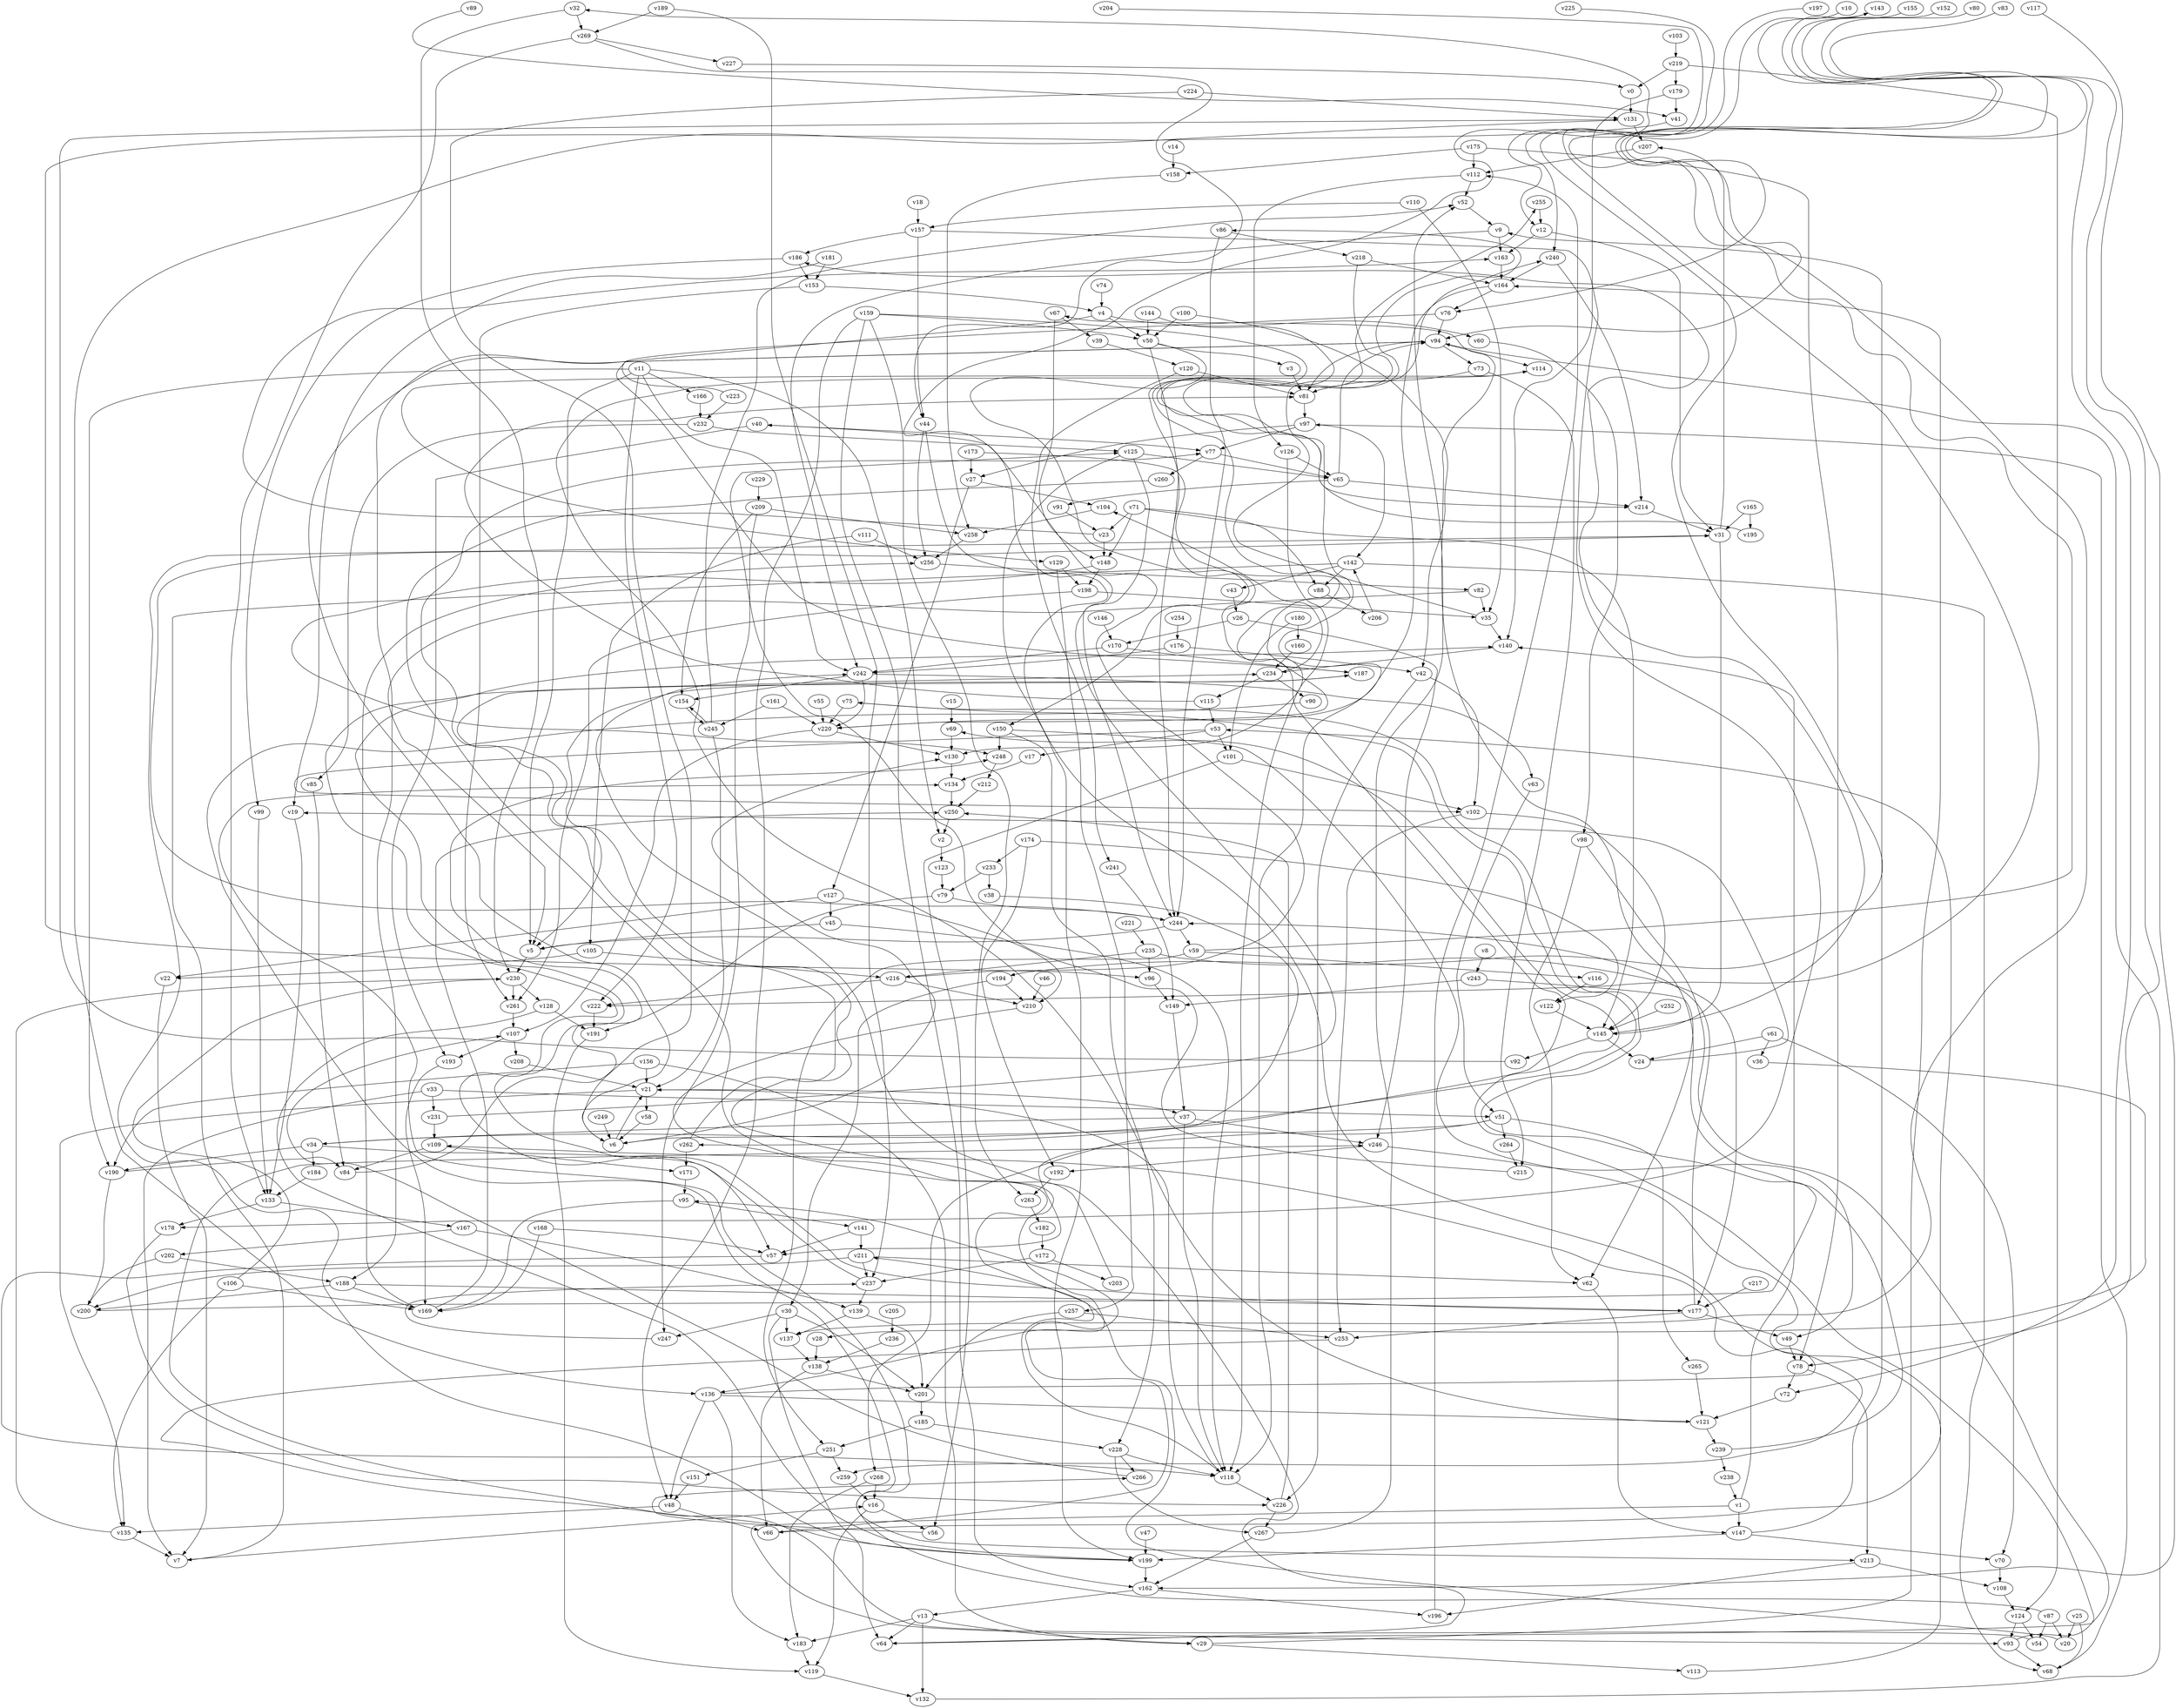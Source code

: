 // Benchmark game 397 - 270 vertices
// time_bound: 22
// targets: v3
digraph G {
    v0 [name="v0", player=0];
    v1 [name="v1", player=0];
    v2 [name="v2", player=0];
    v3 [name="v3", player=0, target=1];
    v4 [name="v4", player=0];
    v5 [name="v5", player=1];
    v6 [name="v6", player=1];
    v7 [name="v7", player=0];
    v8 [name="v8", player=1];
    v9 [name="v9", player=1];
    v10 [name="v10", player=0];
    v11 [name="v11", player=0];
    v12 [name="v12", player=0];
    v13 [name="v13", player=0];
    v14 [name="v14", player=1];
    v15 [name="v15", player=0];
    v16 [name="v16", player=1];
    v17 [name="v17", player=0];
    v18 [name="v18", player=0];
    v19 [name="v19", player=0];
    v20 [name="v20", player=1];
    v21 [name="v21", player=0];
    v22 [name="v22", player=0];
    v23 [name="v23", player=0];
    v24 [name="v24", player=0];
    v25 [name="v25", player=1];
    v26 [name="v26", player=0];
    v27 [name="v27", player=1];
    v28 [name="v28", player=1];
    v29 [name="v29", player=1];
    v30 [name="v30", player=0];
    v31 [name="v31", player=0];
    v32 [name="v32", player=0];
    v33 [name="v33", player=1];
    v34 [name="v34", player=1];
    v35 [name="v35", player=0];
    v36 [name="v36", player=0];
    v37 [name="v37", player=1];
    v38 [name="v38", player=0];
    v39 [name="v39", player=0];
    v40 [name="v40", player=1];
    v41 [name="v41", player=0];
    v42 [name="v42", player=1];
    v43 [name="v43", player=0];
    v44 [name="v44", player=1];
    v45 [name="v45", player=1];
    v46 [name="v46", player=0];
    v47 [name="v47", player=0];
    v48 [name="v48", player=1];
    v49 [name="v49", player=1];
    v50 [name="v50", player=0];
    v51 [name="v51", player=0];
    v52 [name="v52", player=0];
    v53 [name="v53", player=1];
    v54 [name="v54", player=1];
    v55 [name="v55", player=1];
    v56 [name="v56", player=1];
    v57 [name="v57", player=0];
    v58 [name="v58", player=0];
    v59 [name="v59", player=1];
    v60 [name="v60", player=1];
    v61 [name="v61", player=1];
    v62 [name="v62", player=1];
    v63 [name="v63", player=1];
    v64 [name="v64", player=1];
    v65 [name="v65", player=1];
    v66 [name="v66", player=1];
    v67 [name="v67", player=1];
    v68 [name="v68", player=1];
    v69 [name="v69", player=0];
    v70 [name="v70", player=1];
    v71 [name="v71", player=0];
    v72 [name="v72", player=0];
    v73 [name="v73", player=0];
    v74 [name="v74", player=0];
    v75 [name="v75", player=1];
    v76 [name="v76", player=0];
    v77 [name="v77", player=1];
    v78 [name="v78", player=0];
    v79 [name="v79", player=1];
    v80 [name="v80", player=0];
    v81 [name="v81", player=0];
    v82 [name="v82", player=1];
    v83 [name="v83", player=0];
    v84 [name="v84", player=1];
    v85 [name="v85", player=1];
    v86 [name="v86", player=0];
    v87 [name="v87", player=1];
    v88 [name="v88", player=1];
    v89 [name="v89", player=0];
    v90 [name="v90", player=0];
    v91 [name="v91", player=0];
    v92 [name="v92", player=1];
    v93 [name="v93", player=1];
    v94 [name="v94", player=1];
    v95 [name="v95", player=1];
    v96 [name="v96", player=1];
    v97 [name="v97", player=0];
    v98 [name="v98", player=0];
    v99 [name="v99", player=0];
    v100 [name="v100", player=0];
    v101 [name="v101", player=1];
    v102 [name="v102", player=1];
    v103 [name="v103", player=1];
    v104 [name="v104", player=1];
    v105 [name="v105", player=1];
    v106 [name="v106", player=0];
    v107 [name="v107", player=0];
    v108 [name="v108", player=0];
    v109 [name="v109", player=0];
    v110 [name="v110", player=1];
    v111 [name="v111", player=0];
    v112 [name="v112", player=0];
    v113 [name="v113", player=0];
    v114 [name="v114", player=1];
    v115 [name="v115", player=0];
    v116 [name="v116", player=0];
    v117 [name="v117", player=0];
    v118 [name="v118", player=1];
    v119 [name="v119", player=1];
    v120 [name="v120", player=0];
    v121 [name="v121", player=0];
    v122 [name="v122", player=1];
    v123 [name="v123", player=1];
    v124 [name="v124", player=0];
    v125 [name="v125", player=1];
    v126 [name="v126", player=1];
    v127 [name="v127", player=1];
    v128 [name="v128", player=0];
    v129 [name="v129", player=0];
    v130 [name="v130", player=0];
    v131 [name="v131", player=1];
    v132 [name="v132", player=0];
    v133 [name="v133", player=0];
    v134 [name="v134", player=0];
    v135 [name="v135", player=0];
    v136 [name="v136", player=0];
    v137 [name="v137", player=0];
    v138 [name="v138", player=1];
    v139 [name="v139", player=0];
    v140 [name="v140", player=0];
    v141 [name="v141", player=1];
    v142 [name="v142", player=0];
    v143 [name="v143", player=0];
    v144 [name="v144", player=0];
    v145 [name="v145", player=0];
    v146 [name="v146", player=1];
    v147 [name="v147", player=1];
    v148 [name="v148", player=0];
    v149 [name="v149", player=1];
    v150 [name="v150", player=0];
    v151 [name="v151", player=0];
    v152 [name="v152", player=0];
    v153 [name="v153", player=1];
    v154 [name="v154", player=0];
    v155 [name="v155", player=1];
    v156 [name="v156", player=1];
    v157 [name="v157", player=0];
    v158 [name="v158", player=1];
    v159 [name="v159", player=0];
    v160 [name="v160", player=1];
    v161 [name="v161", player=1];
    v162 [name="v162", player=0];
    v163 [name="v163", player=0];
    v164 [name="v164", player=0];
    v165 [name="v165", player=1];
    v166 [name="v166", player=1];
    v167 [name="v167", player=0];
    v168 [name="v168", player=1];
    v169 [name="v169", player=0];
    v170 [name="v170", player=1];
    v171 [name="v171", player=0];
    v172 [name="v172", player=1];
    v173 [name="v173", player=0];
    v174 [name="v174", player=1];
    v175 [name="v175", player=0];
    v176 [name="v176", player=0];
    v177 [name="v177", player=0];
    v178 [name="v178", player=0];
    v179 [name="v179", player=0];
    v180 [name="v180", player=1];
    v181 [name="v181", player=1];
    v182 [name="v182", player=0];
    v183 [name="v183", player=0];
    v184 [name="v184", player=1];
    v185 [name="v185", player=0];
    v186 [name="v186", player=1];
    v187 [name="v187", player=0];
    v188 [name="v188", player=0];
    v189 [name="v189", player=0];
    v190 [name="v190", player=1];
    v191 [name="v191", player=0];
    v192 [name="v192", player=1];
    v193 [name="v193", player=1];
    v194 [name="v194", player=0];
    v195 [name="v195", player=0];
    v196 [name="v196", player=0];
    v197 [name="v197", player=1];
    v198 [name="v198", player=0];
    v199 [name="v199", player=1];
    v200 [name="v200", player=1];
    v201 [name="v201", player=0];
    v202 [name="v202", player=1];
    v203 [name="v203", player=1];
    v204 [name="v204", player=0];
    v205 [name="v205", player=0];
    v206 [name="v206", player=1];
    v207 [name="v207", player=0];
    v208 [name="v208", player=0];
    v209 [name="v209", player=0];
    v210 [name="v210", player=1];
    v211 [name="v211", player=1];
    v212 [name="v212", player=1];
    v213 [name="v213", player=1];
    v214 [name="v214", player=0];
    v215 [name="v215", player=1];
    v216 [name="v216", player=0];
    v217 [name="v217", player=0];
    v218 [name="v218", player=0];
    v219 [name="v219", player=0];
    v220 [name="v220", player=0];
    v221 [name="v221", player=1];
    v222 [name="v222", player=1];
    v223 [name="v223", player=0];
    v224 [name="v224", player=1];
    v225 [name="v225", player=0];
    v226 [name="v226", player=1];
    v227 [name="v227", player=1];
    v228 [name="v228", player=0];
    v229 [name="v229", player=0];
    v230 [name="v230", player=1];
    v231 [name="v231", player=1];
    v232 [name="v232", player=1];
    v233 [name="v233", player=0];
    v234 [name="v234", player=1];
    v235 [name="v235", player=1];
    v236 [name="v236", player=0];
    v237 [name="v237", player=0];
    v238 [name="v238", player=1];
    v239 [name="v239", player=0];
    v240 [name="v240", player=1];
    v241 [name="v241", player=0];
    v242 [name="v242", player=1];
    v243 [name="v243", player=1];
    v244 [name="v244", player=0];
    v245 [name="v245", player=1];
    v246 [name="v246", player=0];
    v247 [name="v247", player=0];
    v248 [name="v248", player=0];
    v249 [name="v249", player=0];
    v250 [name="v250", player=0];
    v251 [name="v251", player=0];
    v252 [name="v252", player=1];
    v253 [name="v253", player=1];
    v254 [name="v254", player=0];
    v255 [name="v255", player=0];
    v256 [name="v256", player=1];
    v257 [name="v257", player=0];
    v258 [name="v258", player=1];
    v259 [name="v259", player=0];
    v260 [name="v260", player=0];
    v261 [name="v261", player=0];
    v262 [name="v262", player=1];
    v263 [name="v263", player=0];
    v264 [name="v264", player=1];
    v265 [name="v265", player=0];
    v266 [name="v266", player=0];
    v267 [name="v267", player=1];
    v268 [name="v268", player=0];
    v269 [name="v269", player=1];

    v0 -> v131;
    v1 -> v93 [constraint="t mod 2 == 0"];
    v2 -> v123;
    v3 -> v81;
    v4 -> v50;
    v5 -> v230;
    v6 -> v130 [constraint="t < 10"];
    v7 -> v16 [constraint="t >= 3"];
    v8 -> v243;
    v9 -> v163;
    v10 -> v222 [constraint="t < 12"];
    v11 -> v2;
    v12 -> v163;
    v13 -> v132;
    v14 -> v158;
    v15 -> v69;
    v16 -> v119;
    v17 -> v134;
    v18 -> v157;
    v19 -> v133;
    v20 -> v211 [constraint="t < 7"];
    v21 -> v135;
    v22 -> v7;
    v23 -> v163 [constraint="t < 11"];
    v24 -> v19 [constraint="t mod 3 == 0"];
    v25 -> v68;
    v26 -> v170;
    v27 -> v127;
    v28 -> v138;
    v29 -> v164;
    v30 -> v201;
    v31 -> v145;
    v32 -> v269;
    v33 -> v231;
    v34 -> v75 [constraint="t >= 5"];
    v35 -> v255 [constraint="t mod 4 == 1"];
    v36 -> v28 [constraint="t >= 2"];
    v37 -> v34;
    v38 -> v6 [constraint="t >= 1"];
    v39 -> v120;
    v40 -> v193;
    v41 -> v96 [constraint="t mod 4 == 2"];
    v42 -> v226;
    v43 -> v26;
    v44 -> v259 [constraint="t mod 2 == 1"];
    v45 -> v118;
    v46 -> v210;
    v47 -> v199;
    v48 -> v135;
    v49 -> v78;
    v50 -> v150 [constraint="t < 13"];
    v51 -> v57 [constraint="t < 8"];
    v52 -> v9;
    v53 -> v102 [constraint="t mod 2 == 1"];
    v54 -> v246 [constraint="t >= 1"];
    v55 -> v220;
    v56 -> v266 [constraint="t < 9"];
    v57 -> v118 [constraint="t mod 4 == 3"];
    v58 -> v6;
    v59 -> v143 [constraint="t >= 4"];
    v60 -> v98;
    v61 -> v70;
    v62 -> v147;
    v63 -> v51;
    v64 -> v242 [constraint="t mod 3 == 0"];
    v65 -> v214;
    v66 -> v95 [constraint="t < 14"];
    v67 -> v148;
    v68 -> v97;
    v69 -> v130;
    v70 -> v108;
    v71 -> v23;
    v72 -> v121;
    v73 -> v81;
    v74 -> v4;
    v75 -> v220;
    v76 -> v187 [constraint="t < 13"];
    v77 -> v65;
    v78 -> v72;
    v79 -> v244;
    v80 -> v72 [constraint="t < 7"];
    v81 -> v97;
    v82 -> v5 [constraint="t < 11"];
    v83 -> v78 [constraint="t >= 5"];
    v84 -> v248 [constraint="t >= 1"];
    v85 -> v84;
    v86 -> v244;
    v87 -> v134 [constraint="t mod 2 == 0"];
    v88 -> v206;
    v89 -> v41 [constraint="t mod 4 == 3"];
    v90 -> v213 [constraint="t mod 4 == 1"];
    v91 -> v23;
    v92 -> v131 [constraint="t < 15"];
    v93 -> v69 [constraint="t < 13"];
    v94 -> v6 [constraint="t < 12"];
    v95 -> v141;
    v96 -> v149;
    v97 -> v77;
    v98 -> v64 [constraint="t >= 1"];
    v99 -> v133;
    v100 -> v42;
    v101 -> v102;
    v102 -> v253;
    v103 -> v219;
    v104 -> v258;
    v105 -> v216;
    v106 -> v230 [constraint="t < 8"];
    v107 -> v193;
    v108 -> v124;
    v109 -> v171;
    v110 -> v157;
    v111 -> v256;
    v112 -> v52;
    v113 -> v53;
    v114 -> v129 [constraint="t mod 2 == 0"];
    v115 -> v81 [constraint="t mod 5 == 4"];
    v116 -> v122;
    v117 -> v162 [constraint="t >= 5"];
    v118 -> v226;
    v119 -> v132;
    v120 -> v241;
    v121 -> v114 [constraint="t < 7"];
    v122 -> v145;
    v123 -> v79;
    v124 -> v93;
    v125 -> v244;
    v126 -> v65;
    v127 -> v210;
    v128 -> v199 [constraint="t < 11"];
    v129 -> v198;
    v130 -> v134;
    v131 -> v136 [constraint="t mod 2 == 0"];
    v132 -> v94;
    v133 -> v167;
    v134 -> v250;
    v135 -> v230;
    v136 -> v109 [constraint="t < 5"];
    v137 -> v138;
    v138 -> v66;
    v139 -> v201;
    v140 -> v234;
    v141 -> v57;
    v142 -> v88;
    v143 -> v137 [constraint="t >= 5"];
    v144 -> v220 [constraint="t mod 5 == 3"];
    v145 -> v186 [constraint="t >= 1"];
    v146 -> v170;
    v147 -> v70;
    v148 -> v248 [constraint="t < 9"];
    v149 -> v37;
    v150 -> v66 [constraint="t >= 2"];
    v151 -> v48;
    v152 -> v76 [constraint="t mod 5 == 3"];
    v153 -> v261;
    v154 -> v245;
    v155 -> v94 [constraint="t < 6"];
    v156 -> v29;
    v157 -> v178 [constraint="t mod 2 == 1"];
    v158 -> v258;
    v159 -> v262 [constraint="t mod 5 == 3"];
    v160 -> v234;
    v161 -> v220;
    v162 -> v13;
    v163 -> v164;
    v164 -> v118;
    v165 -> v31;
    v166 -> v232;
    v167 -> v202;
    v168 -> v57;
    v169 -> v256;
    v170 -> v187;
    v171 -> v95;
    v172 -> v237;
    v173 -> v130 [constraint="t < 8"];
    v174 -> v233;
    v175 -> v112;
    v176 -> v42;
    v177 -> v140 [constraint="t < 7"];
    v178 -> v226 [constraint="t >= 4"];
    v179 -> v41;
    v180 -> v101;
    v181 -> v19;
    v182 -> v172;
    v183 -> v119;
    v184 -> v133;
    v185 -> v228;
    v186 -> v99;
    v187 -> v5 [constraint="t < 14"];
    v188 -> v200;
    v189 -> v269;
    v190 -> v84 [constraint="t mod 5 == 3"];
    v191 -> v119;
    v192 -> v263;
    v193 -> v169;
    v194 -> v210;
    v195 -> v86 [constraint="t >= 3"];
    v196 -> v112;
    v197 -> v194 [constraint="t >= 2"];
    v198 -> v35;
    v199 -> v31 [constraint="t mod 5 == 3"];
    v200 -> v75 [constraint="t < 14"];
    v201 -> v185;
    v202 -> v188;
    v203 -> v187 [constraint="t < 15"];
    v204 -> v12 [constraint="t >= 1"];
    v205 -> v236;
    v206 -> v142;
    v207 -> v112;
    v208 -> v21;
    v209 -> v154;
    v210 -> v118 [constraint="t >= 3"];
    v211 -> v237;
    v212 -> v250;
    v213 -> v108;
    v214 -> v31;
    v215 -> v125 [constraint="t < 15"];
    v216 -> v40 [constraint="t < 13"];
    v217 -> v177;
    v218 -> v214 [constraint="t >= 3"];
    v219 -> v0;
    v220 -> v240 [constraint="t >= 3"];
    v221 -> v235;
    v222 -> v191;
    v223 -> v94 [constraint="t >= 2"];
    v224 -> v6;
    v225 -> v240 [constraint="t < 9"];
    v226 -> v250;
    v227 -> v0;
    v228 -> v267;
    v229 -> v209;
    v230 -> v128;
    v231 -> v32 [constraint="t < 10"];
    v232 -> v125;
    v233 -> v38;
    v234 -> v104;
    v235 -> v216;
    v236 -> v138;
    v237 -> v234 [constraint="t mod 3 == 0"];
    v238 -> v1;
    v239 -> v67 [constraint="t mod 3 == 0"];
    v240 -> v214;
    v241 -> v149;
    v242 -> v220;
    v243 -> v149;
    v244 -> v31 [constraint="t < 6"];
    v245 -> v154;
    v246 -> v49;
    v247 -> v237 [constraint="t >= 4"];
    v248 -> v212;
    v249 -> v6;
    v250 -> v2;
    v251 -> v151;
    v252 -> v145;
    v253 -> v199 [constraint="t >= 1"];
    v254 -> v176;
    v255 -> v12;
    v256 -> v82;
    v257 -> v201;
    v258 -> v256;
    v259 -> v16;
    v260 -> v136 [constraint="t mod 4 == 1"];
    v261 -> v107;
    v262 -> v77 [constraint="t mod 5 == 3"];
    v263 -> v182;
    v264 -> v215;
    v265 -> v121;
    v266 -> v107 [constraint="t mod 5 == 1"];
    v267 -> v162;
    v268 -> v183;
    v269 -> v44 [constraint="t mod 4 == 1"];
    v112 -> v126;
    v50 -> v244;
    v228 -> v118;
    v144 -> v50;
    v48 -> v66;
    v31 -> v207;
    v109 -> v84;
    v142 -> v43;
    v159 -> v162;
    v232 -> v85;
    v177 -> v253;
    v244 -> v59;
    v29 -> v113;
    v202 -> v200;
    v237 -> v139;
    v269 -> v227;
    v53 -> v17;
    v145 -> v24;
    v77 -> v260;
    v169 -> v250;
    v175 -> v158;
    v51 -> v265;
    v185 -> v251;
    v110 -> v35;
    v42 -> v102;
    v34 -> v57;
    v131 -> v207;
    v246 -> v192;
    v159 -> v263;
    v86 -> v218;
    v79 -> v191;
    v26 -> v246;
    v209 -> v247;
    v27 -> v104;
    v211 -> v62;
    v100 -> v50;
    v87 -> v54;
    v12 -> v31;
    v125 -> v199;
    v23 -> v148;
    v97 -> v27;
    v233 -> v79;
    v262 -> v171;
    v13 -> v183;
    v157 -> v44;
    v35 -> v140;
    v179 -> v140;
    v153 -> v4;
    v165 -> v195;
    v141 -> v211;
    v194 -> v30;
    v33 -> v51;
    v226 -> v267;
    v139 -> v137;
    v121 -> v239;
    v164 -> v76;
    v13 -> v29;
    v170 -> v242;
    v174 -> v122;
    v11 -> v222;
    v176 -> v242;
    v235 -> v177;
    v101 -> v56;
    v136 -> v121;
    v50 -> v3;
    v78 -> v213;
    v34 -> v190;
    v30 -> v64;
    v257 -> v253;
    v220 -> v107;
    v93 -> v68;
    v71 -> v88;
    v65 -> v91;
    v245 -> v21;
    v243 -> v62;
    v216 -> v210;
    v150 -> v228;
    v167 -> v139;
    v173 -> v27;
    v231 -> v109;
    v150 -> v248;
    v159 -> v50;
    v213 -> v196;
    v128 -> v191;
    v76 -> v94;
    v228 -> v266;
    v61 -> v36;
    v224 -> v131;
    v198 -> v261;
    v94 -> v81;
    v32 -> v230;
    v94 -> v114;
    v136 -> v183;
    v234 -> v115;
    v105 -> v22;
    v219 -> v179;
    v127 -> v22;
    v242 -> v63;
    v16 -> v56;
    v180 -> v160;
    v65 -> v94;
    v147 -> v9;
    v111 -> v105;
    v4 -> v188;
    v51 -> v264;
    v175 -> v78;
    v230 -> v261;
    v1 -> v140;
    v51 -> v268;
    v4 -> v60;
    v244 -> v5;
    v135 -> v7;
    v220 -> v130;
    v136 -> v48;
    v126 -> v118;
    v161 -> v245;
    v30 -> v137;
    v33 -> v7;
    v157 -> v186;
    v30 -> v247;
    v37 -> v246;
    v174 -> v192;
    v71 -> v148;
    v94 -> v73;
    v115 -> v53;
    v44 -> v256;
    v21 -> v37;
    v98 -> v62;
    v106 -> v169;
    v59 -> v251;
    v189 -> v237;
    v107 -> v208;
    v188 -> v177;
    v242 -> v154;
    v95 -> v169;
    v181 -> v153;
    v239 -> v238;
    v209 -> v258;
    v145 -> v92;
    v37 -> v118;
    v251 -> v259;
    v177 -> v49;
    v11 -> v190;
    v9 -> v242;
    v168 -> v169;
    v219 -> v124;
    v142 -> v7;
    v129 -> v257;
    v71 -> v145;
    v6 -> v21;
    v172 -> v203;
    v73 -> v215;
    v11 -> v242;
    v118 -> v21;
    v21 -> v58;
    v142 -> v68;
    v235 -> v96;
    v186 -> v153;
    v25 -> v20;
    v211 -> v200;
    v40 -> v77;
    v156 -> v21;
    v216 -> v222;
    v159 -> v48;
    v223 -> v232;
    v147 -> v199;
    v67 -> v39;
    v45 -> v5;
    v124 -> v54;
    v190 -> v200;
    v268 -> v16;
    v177 -> v244;
    v218 -> v164;
    v199 -> v162;
    v269 -> v133;
    v148 -> v198;
    v125 -> v65;
    v240 -> v164;
    v120 -> v81;
    v59 -> v116;
    v245 -> v52;
    v156 -> v190;
    v11 -> v166;
    v97 -> v142;
    v82 -> v35;
    v11 -> v5;
    v13 -> v64;
    v87 -> v20;
    v1 -> v147;
    v234 -> v90;
    v267 -> v52;
    v188 -> v169;
    v106 -> v135;
    v53 -> v101;
    v138 -> v201;
    v34 -> v184;
    v102 -> v145;
    v61 -> v24;
    v133 -> v178;
    v162 -> v196;
    v127 -> v45;
}
